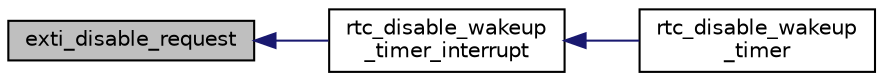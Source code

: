 digraph "exti_disable_request"
{
  edge [fontname="Helvetica",fontsize="10",labelfontname="Helvetica",labelfontsize="10"];
  node [fontname="Helvetica",fontsize="10",shape=record];
  rankdir="LR";
  Node1 [label="exti_disable_request",height=0.2,width=0.4,color="black", fillcolor="grey75", style="filled", fontcolor="black"];
  Node1 -> Node2 [dir="back",color="midnightblue",fontsize="10",style="solid",fontname="Helvetica"];
  Node2 [label="rtc_disable_wakeup\l_timer_interrupt",height=0.2,width=0.4,color="black", fillcolor="white", style="filled",URL="$rtc_8c.html#a36e2af549b7d24f24e5255bbbeb5de71",tooltip="Disable the wakeup timer interrupt. "];
  Node2 -> Node3 [dir="back",color="midnightblue",fontsize="10",style="solid",fontname="Helvetica"];
  Node3 [label="rtc_disable_wakeup\l_timer",height=0.2,width=0.4,color="black", fillcolor="white", style="filled",URL="$rtc_8c.html#a1e0c4ee2164c6aac547970a493be7676",tooltip="Disable the wakeup timer. "];
}

